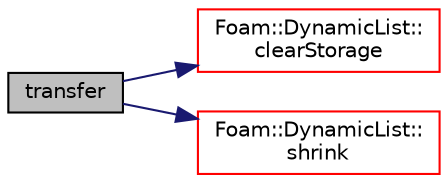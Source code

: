 digraph "transfer"
{
  bgcolor="transparent";
  edge [fontname="Helvetica",fontsize="10",labelfontname="Helvetica",labelfontsize="10"];
  node [fontname="Helvetica",fontsize="10",shape=record];
  rankdir="LR";
  Node1 [label="transfer",height=0.2,width=0.4,color="black", fillcolor="grey75", style="filled", fontcolor="black"];
  Node1 -> Node2 [color="midnightblue",fontsize="10",style="solid",fontname="Helvetica"];
  Node2 [label="Foam::DynamicList::\lclearStorage",height=0.2,width=0.4,color="red",URL="$a00604.html#a77e7fd5aa3adf14be9cbcd6e670f7843",tooltip="Clear the list and delete storage. "];
  Node1 -> Node3 [color="midnightblue",fontsize="10",style="solid",fontname="Helvetica"];
  Node3 [label="Foam::DynamicList::\lshrink",height=0.2,width=0.4,color="red",URL="$a00604.html#a88964e734acd91f096c914d0cc5a6e75",tooltip="Shrink the allocated space to the number of elements used. "];
}
